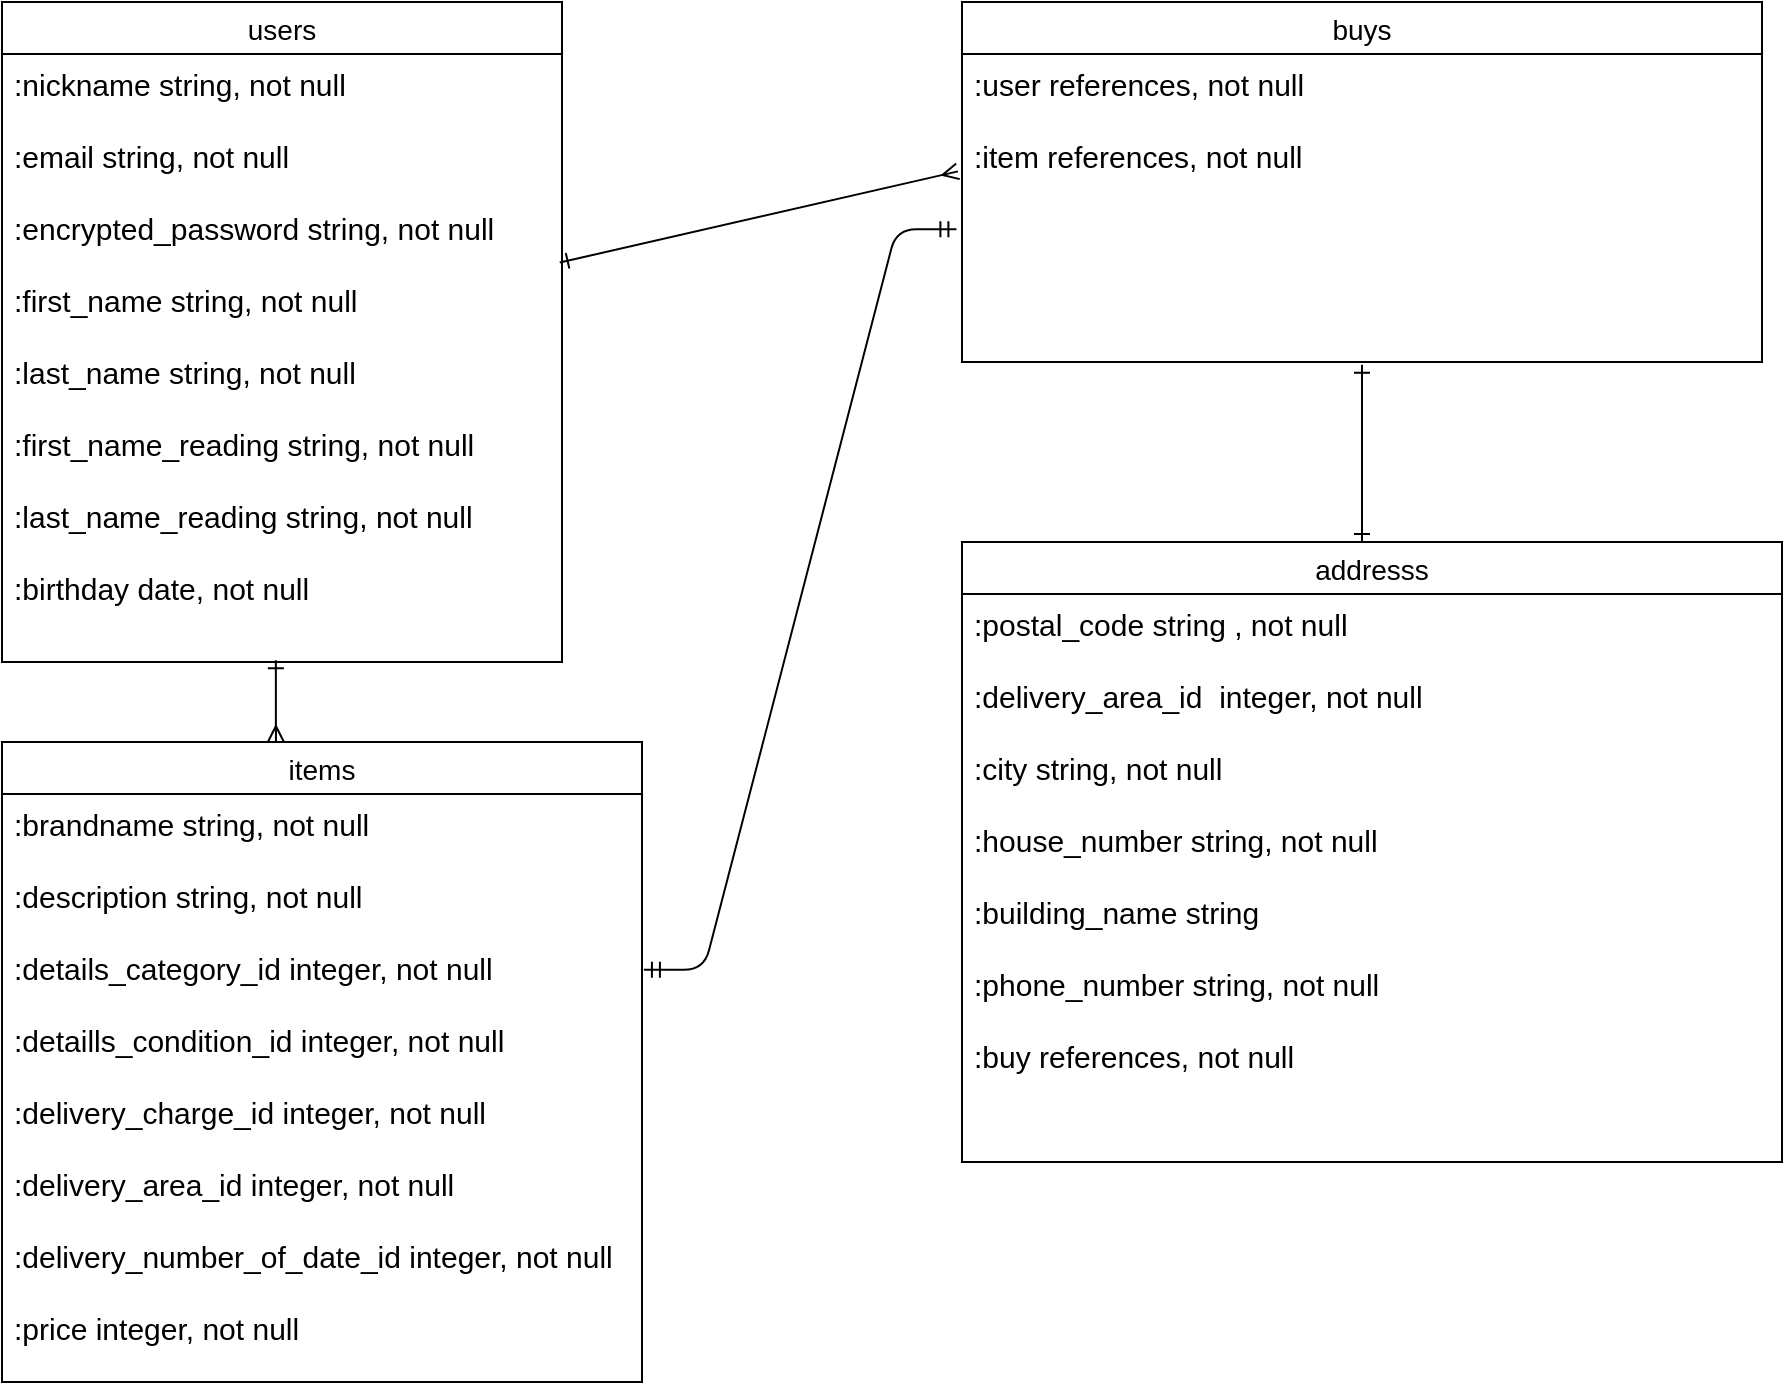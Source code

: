 <mxfile>
    <diagram id="FYxpz3a2YtuOV7k_-_LT" name="ページ1">
        <mxGraphModel dx="1138" dy="680" grid="1" gridSize="10" guides="1" tooltips="1" connect="1" arrows="1" fold="1" page="1" pageScale="1" pageWidth="1169" pageHeight="827" math="0" shadow="0">
            <root>
                <mxCell id="0"/>
                <mxCell id="1" parent="0"/>
                <mxCell id="109" value="users" style="swimlane;fontStyle=0;childLayout=stackLayout;horizontal=1;startSize=26;horizontalStack=0;resizeParent=1;resizeParentMax=0;resizeLast=0;collapsible=1;marginBottom=0;align=center;fontSize=14;" parent="1" vertex="1">
                    <mxGeometry x="40" y="20" width="280" height="330" as="geometry"/>
                </mxCell>
                <mxCell id="110" value=":nickname string, not null&#10;&#10;:email string, not null&#10;&#10;:encrypted_password string, not null&#10;&#10;:first_name string, not null&#10;&#10;:last_name string, not null&#10;&#10;:first_name_reading string, not null&#10;&#10;:last_name_reading string, not null&#10;&#10;:birthday date, not null" style="text;strokeColor=none;fillColor=none;spacingLeft=4;spacingRight=4;overflow=hidden;rotatable=0;points=[[0,0.5],[1,0.5]];portConstraint=eastwest;fontSize=15;" parent="109" vertex="1">
                    <mxGeometry y="26" width="280" height="304" as="geometry"/>
                </mxCell>
                <mxCell id="117" value="buys" style="swimlane;fontStyle=0;childLayout=stackLayout;horizontal=1;startSize=26;horizontalStack=0;resizeParent=1;resizeParentMax=0;resizeLast=0;collapsible=1;marginBottom=0;align=center;fontSize=14;" parent="1" vertex="1">
                    <mxGeometry x="520" y="20" width="400" height="180" as="geometry"/>
                </mxCell>
                <mxCell id="118" value=":user references, not null&#10;&#10;:item references, not null" style="text;strokeColor=none;fillColor=none;spacingLeft=4;spacingRight=4;overflow=hidden;rotatable=0;points=[[0,0.5],[1,0.5]];portConstraint=eastwest;fontSize=15;" parent="117" vertex="1">
                    <mxGeometry y="26" width="400" height="154" as="geometry"/>
                </mxCell>
                <mxCell id="141" value="" style="endArrow=ERmany;html=1;rounded=0;fontSize=12;strokeColor=default;entryX=-0.005;entryY=0.381;entryDx=0;entryDy=0;entryPerimeter=0;exitX=0.996;exitY=0.343;exitDx=0;exitDy=0;exitPerimeter=0;endFill=0;startArrow=ERone;startFill=0;" parent="1" source="110" target="118" edge="1">
                    <mxGeometry relative="1" as="geometry">
                        <mxPoint x="330" y="170" as="sourcePoint"/>
                        <mxPoint x="380" y="170" as="targetPoint"/>
                    </mxGeometry>
                </mxCell>
                <mxCell id="142" value="" style="endArrow=ERone;html=1;rounded=0;fontSize=12;strokeColor=default;endFill=0;startArrow=ERmany;startFill=0;entryX=0.489;entryY=0.997;entryDx=0;entryDy=0;entryPerimeter=0;exitX=0.428;exitY=0;exitDx=0;exitDy=0;exitPerimeter=0;" parent="1" source="113" edge="1" target="110">
                    <mxGeometry relative="1" as="geometry">
                        <mxPoint x="160" y="320" as="sourcePoint"/>
                        <mxPoint x="160" y="370" as="targetPoint"/>
                    </mxGeometry>
                </mxCell>
                <mxCell id="156" value="addresss" style="swimlane;fontStyle=0;childLayout=stackLayout;horizontal=1;startSize=26;horizontalStack=0;resizeParent=1;resizeParentMax=0;resizeLast=0;collapsible=1;marginBottom=0;align=center;fontSize=14;" parent="1" vertex="1">
                    <mxGeometry x="520" y="290" width="410" height="310" as="geometry"/>
                </mxCell>
                <mxCell id="157" value=":postal_code string , not null&#10;&#10;:delivery_area_id  integer, not null&#10;&#10;:city string, not null&#10;&#10;:house_number string, not null&#10;&#10;:building_name string&#10;&#10;:phone_number string, not null&#10;&#10;:buy references, not null" style="text;strokeColor=none;fillColor=none;spacingLeft=4;spacingRight=4;overflow=hidden;rotatable=0;points=[[0,0.5],[1,0.5]];portConstraint=eastwest;fontSize=15;" parent="156" vertex="1">
                    <mxGeometry y="26" width="410" height="284" as="geometry"/>
                </mxCell>
                <mxCell id="160" value="" style="endArrow=ERone;html=1;rounded=0;fontSize=12;strokeColor=default;exitX=0.5;exitY=1.009;exitDx=0;exitDy=0;exitPerimeter=0;startArrow=ERone;startFill=0;endFill=0;" parent="1" source="118" edge="1">
                    <mxGeometry relative="1" as="geometry">
                        <mxPoint x="390" y="360" as="sourcePoint"/>
                        <mxPoint x="720" y="290" as="targetPoint"/>
                    </mxGeometry>
                </mxCell>
                <mxCell id="113" value="items" style="swimlane;fontStyle=0;childLayout=stackLayout;horizontal=1;startSize=26;horizontalStack=0;resizeParent=1;resizeParentMax=0;resizeLast=0;collapsible=1;marginBottom=0;align=center;fontSize=14;" parent="1" vertex="1">
                    <mxGeometry x="40" y="390" width="320" height="320" as="geometry"/>
                </mxCell>
                <mxCell id="114" value=":brandname string, not null&#10;&#10;:description string, not null&#10;&#10;:details_category_id integer, not null&#10;&#10;:detaills_condition_id integer, not null&#10;&#10;:delivery_charge_id integer, not null&#10;&#10;:delivery_area_id integer, not null&#10;&#10;:delivery_number_of_date_id integer, not null&#10;&#10;:price integer, not null&#10;&#10;:user references, not null" style="text;strokeColor=none;fillColor=none;spacingLeft=4;spacingRight=4;overflow=hidden;rotatable=0;points=[[0,0.5],[1,0.5]];portConstraint=eastwest;fontSize=15;" parent="113" vertex="1">
                    <mxGeometry y="26" width="320" height="294" as="geometry"/>
                </mxCell>
                <mxCell id="161" value="" style="edgeStyle=entityRelationEdgeStyle;fontSize=12;html=1;endArrow=ERmandOne;startArrow=ERmandOne;exitX=1.003;exitY=0.299;exitDx=0;exitDy=0;exitPerimeter=0;entryX=-0.007;entryY=0.569;entryDx=0;entryDy=0;entryPerimeter=0;" edge="1" parent="1" source="114" target="118">
                    <mxGeometry width="100" height="100" relative="1" as="geometry">
                        <mxPoint x="330" y="410" as="sourcePoint"/>
                        <mxPoint x="440" y="260" as="targetPoint"/>
                    </mxGeometry>
                </mxCell>
            </root>
        </mxGraphModel>
    </diagram>
</mxfile>